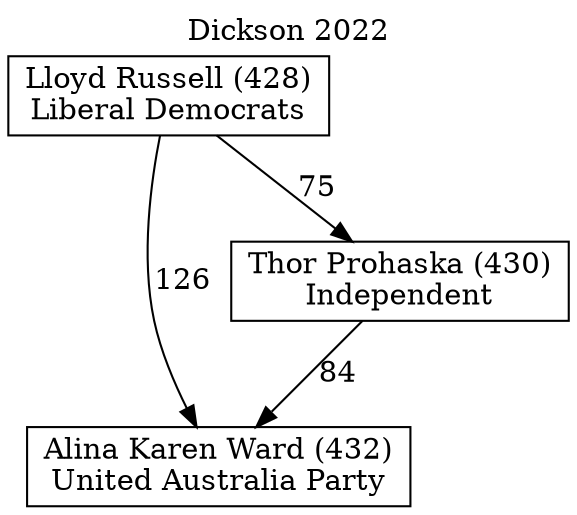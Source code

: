 // House preference flow
digraph "Alina Karen Ward (432)_Dickson_2022" {
	graph [label="Dickson 2022" labelloc=t mclimit=10]
	node [shape=box]
	"Alina Karen Ward (432)" [label="Alina Karen Ward (432)
United Australia Party"]
	"Thor Prohaska (430)" [label="Thor Prohaska (430)
Independent"]
	"Lloyd Russell (428)" [label="Lloyd Russell (428)
Liberal Democrats"]
	"Thor Prohaska (430)" -> "Alina Karen Ward (432)" [label=84]
	"Lloyd Russell (428)" -> "Thor Prohaska (430)" [label=75]
	"Lloyd Russell (428)" -> "Alina Karen Ward (432)" [label=126]
}
